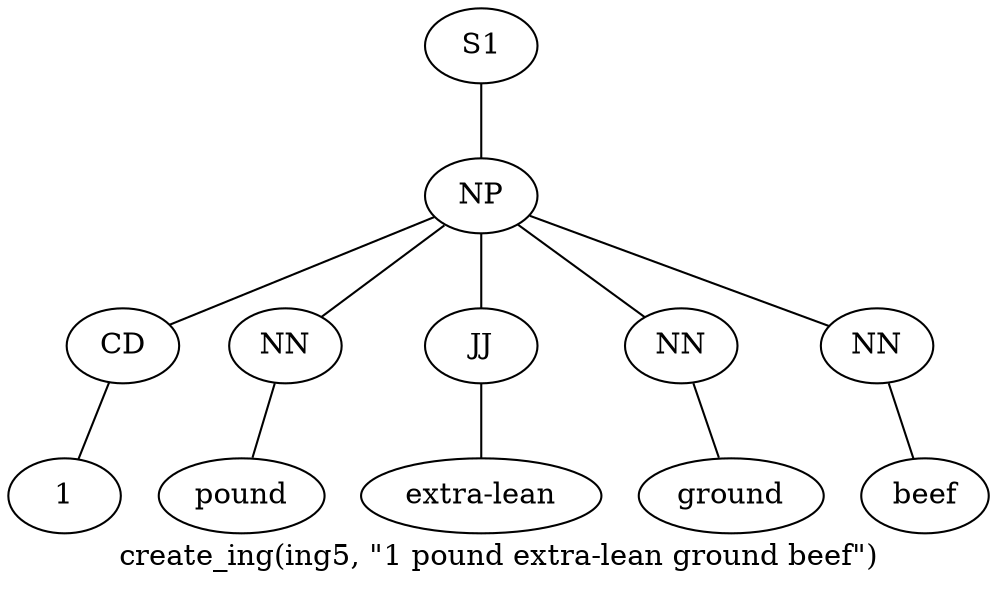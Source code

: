 graph SyntaxGraph {
	label = "create_ing(ing5, \"1 pound extra-lean ground beef\")";
	Node0 [label="S1"];
	Node1 [label="NP"];
	Node2 [label="CD"];
	Node3 [label="1"];
	Node4 [label="NN"];
	Node5 [label="pound"];
	Node6 [label="JJ"];
	Node7 [label="extra-lean"];
	Node8 [label="NN"];
	Node9 [label="ground"];
	Node10 [label="NN"];
	Node11 [label="beef"];

	Node0 -- Node1;
	Node1 -- Node2;
	Node1 -- Node4;
	Node1 -- Node6;
	Node1 -- Node8;
	Node1 -- Node10;
	Node2 -- Node3;
	Node4 -- Node5;
	Node6 -- Node7;
	Node8 -- Node9;
	Node10 -- Node11;
}